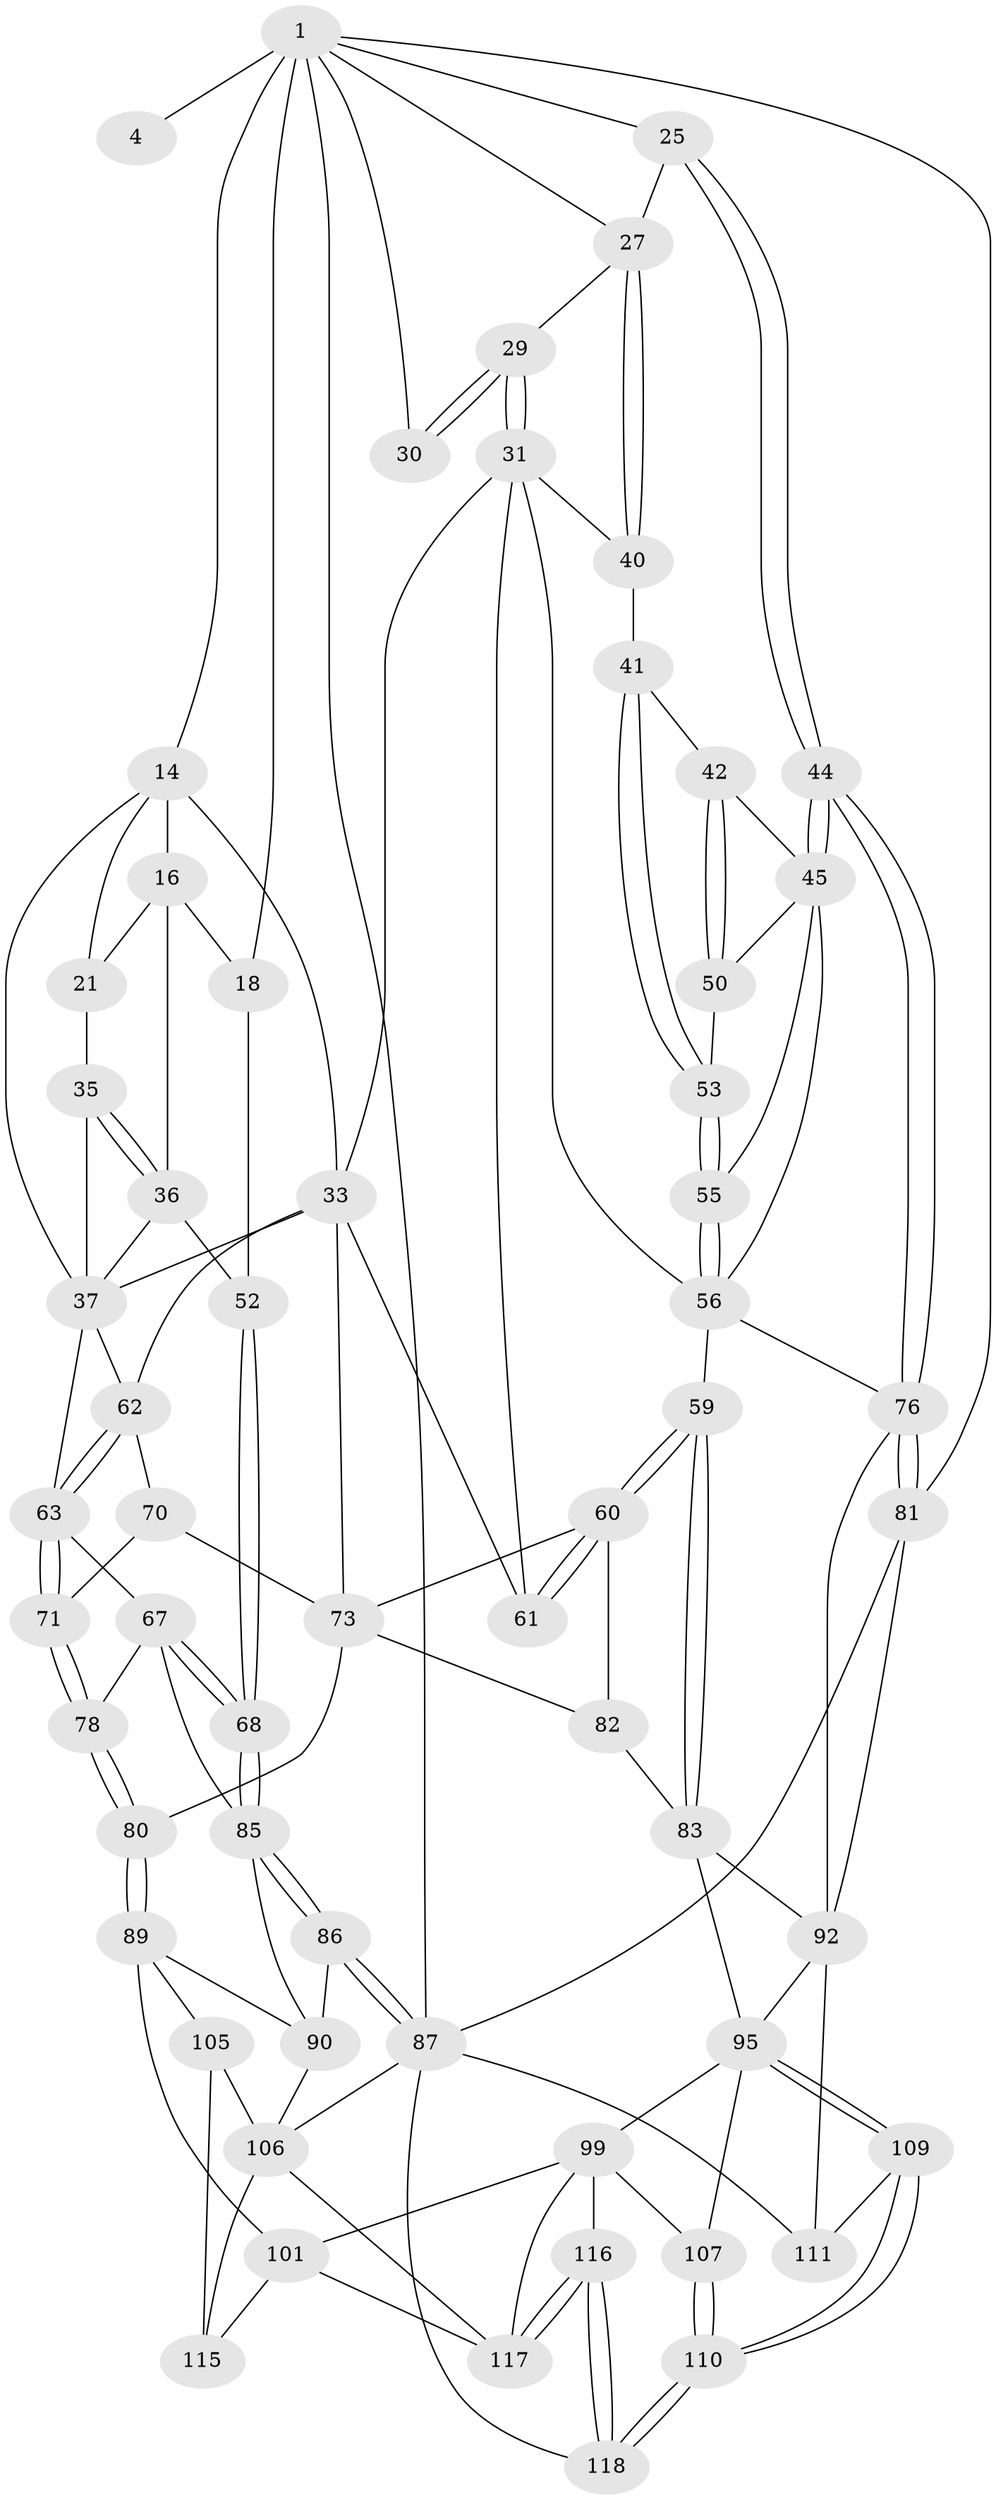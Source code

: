 // original degree distribution, {3: 0.024793388429752067, 4: 0.256198347107438, 5: 0.47107438016528924, 6: 0.24793388429752067}
// Generated by graph-tools (version 1.1) at 2025/16/03/09/25 04:16:52]
// undirected, 60 vertices, 143 edges
graph export_dot {
graph [start="1"]
  node [color=gray90,style=filled];
  1 [pos="+0.621553384773657+0",super="+2+6"];
  4 [pos="+0.32972535919351265+0",super="+5"];
  14 [pos="+0.2585064219406265+0.04484605239446782",super="+15+19"];
  16 [pos="+0.21477679626803697+0.07185141062120096",super="+20+17"];
  18 [pos="+0+0"];
  21 [pos="+0.27398450034391625+0.12468908498402924",super="+24"];
  25 [pos="+1+0",super="+26"];
  27 [pos="+0.7823165689340955+0.18082662408949976",super="+28"];
  29 [pos="+0.5876891441076153+0.2677898369648508"];
  30 [pos="+0.5858428610732902+0.2622911610512934"];
  31 [pos="+0.5949790419936475+0.31315847701497845",super="+47+32"];
  33 [pos="+0.5381343943440366+0.3378242493809426",super="+48"];
  35 [pos="+0.219160654518109+0.2900629451256743"];
  36 [pos="+0.11429671956898577+0.23321092339370478",super="+51"];
  37 [pos="+0.3764275448226748+0.2542918508316229",super="+38"];
  40 [pos="+0.762264010272158+0.2906679353743124"];
  41 [pos="+0.8364636587951859+0.29962047936083774"];
  42 [pos="+0.9092416370382116+0.2703252923914526",super="+43"];
  44 [pos="+1+0.44193357990200305"];
  45 [pos="+1+0.39971515374000016",super="+46+57"];
  50 [pos="+0.9815502789216662+0.37155688507868656"];
  52 [pos="+0+0.3020172778112424"];
  53 [pos="+0.9221238969103129+0.3710750760058906"];
  55 [pos="+0.8623812844676962+0.4307381484965678"];
  56 [pos="+0.7629573907050698+0.4180722523572841",super="+58"];
  59 [pos="+0.6911853198139741+0.5596623838777072"];
  60 [pos="+0.6273887026884463+0.5282415570215498",super="+72"];
  61 [pos="+0.6263102657675796+0.5250113402567829"];
  62 [pos="+0.28634514247100296+0.3765981522665496",super="+66"];
  63 [pos="+0.2201263386680358+0.47871642101515166",super="+64"];
  67 [pos="+0.0829618248784938+0.4854493260096708",super="+79"];
  68 [pos="+0+0.5048037840955268"];
  70 [pos="+0.33459295092593705+0.5161786736326662"];
  71 [pos="+0.22428804736824576+0.49532361075273906"];
  73 [pos="+0.4569362476987498+0.4403972066256929",super="+74"];
  76 [pos="+1+0.6837750078976019",super="+77"];
  78 [pos="+0.22534883687889393+0.5903908753403222"];
  80 [pos="+0.3117253434403342+0.6881983510586088"];
  81 [pos="+1+0.7072474998174766"];
  82 [pos="+0.46713226657294854+0.6644074528571305"];
  83 [pos="+0.6855767355950332+0.6245348225728057",super="+84"];
  85 [pos="+0+0.5738768221655427",super="+88"];
  86 [pos="+0+0.9983011514262187"];
  87 [pos="+0+1",super="+121"];
  89 [pos="+0.3001981550090418+0.7111427924547403",super="+103"];
  90 [pos="+0.21631463315848207+0.7236602736579886",super="+91+104"];
  92 [pos="+0.7476700699064825+0.7106810130090895",super="+94"];
  95 [pos="+0.7344539686625434+0.7878465967835763",super="+96"];
  99 [pos="+0.45762679411113005+0.8765161106867988",super="+100+108"];
  101 [pos="+0.41976194229337466+0.8863642836935414",super="+102"];
  105 [pos="+0.23759377222187505+0.8605979532805007",super="+114"];
  106 [pos="+0.1873933632092047+0.8729111074412426",super="+112"];
  107 [pos="+0.6005718359788194+0.9034269208416985"];
  109 [pos="+0.7381374240328413+0.7951657426812961"];
  110 [pos="+0.6613340537915454+1"];
  111 [pos="+0.8861454430775911+0.9041251897118429"];
  115 [pos="+0.281540910825377+1"];
  116 [pos="+0.6840067445276556+1"];
  117 [pos="+0.654190944781345+1",super="+119"];
  118 [pos="+0.6956827393805171+1"];
  1 -- 4 [weight=3];
  1 -- 14 [weight=2];
  1 -- 81;
  1 -- 18;
  1 -- 87;
  1 -- 25;
  1 -- 27;
  1 -- 30 [weight=2];
  14 -- 16;
  14 -- 21 [weight=2];
  14 -- 33;
  14 -- 37;
  16 -- 36;
  16 -- 21;
  16 -- 18;
  18 -- 52;
  21 -- 35;
  25 -- 44;
  25 -- 44;
  25 -- 27;
  27 -- 40;
  27 -- 40;
  27 -- 29;
  29 -- 30;
  29 -- 30;
  29 -- 31;
  29 -- 31;
  31 -- 40;
  31 -- 56;
  31 -- 33;
  31 -- 61;
  33 -- 37;
  33 -- 73;
  33 -- 61;
  33 -- 62;
  35 -- 36;
  35 -- 36;
  35 -- 37;
  36 -- 52;
  36 -- 37;
  37 -- 62;
  37 -- 63;
  40 -- 41;
  41 -- 42;
  41 -- 53;
  41 -- 53;
  42 -- 50;
  42 -- 50;
  42 -- 45;
  44 -- 45;
  44 -- 45;
  44 -- 76;
  44 -- 76;
  45 -- 50;
  45 -- 56;
  45 -- 55;
  50 -- 53;
  52 -- 68;
  52 -- 68;
  53 -- 55;
  53 -- 55;
  55 -- 56;
  55 -- 56;
  56 -- 59;
  56 -- 76;
  59 -- 60;
  59 -- 60;
  59 -- 83;
  59 -- 83;
  60 -- 61;
  60 -- 61;
  60 -- 73;
  60 -- 82;
  62 -- 63;
  62 -- 63;
  62 -- 70;
  63 -- 71;
  63 -- 71;
  63 -- 67;
  67 -- 68;
  67 -- 68;
  67 -- 78;
  67 -- 85;
  68 -- 85;
  68 -- 85;
  70 -- 71;
  70 -- 73;
  71 -- 78;
  71 -- 78;
  73 -- 80;
  73 -- 82;
  76 -- 81;
  76 -- 81;
  76 -- 92;
  78 -- 80;
  78 -- 80;
  80 -- 89;
  80 -- 89;
  81 -- 87;
  81 -- 92;
  82 -- 83;
  83 -- 92;
  83 -- 95;
  85 -- 86;
  85 -- 86;
  85 -- 90;
  86 -- 87;
  86 -- 87;
  86 -- 90;
  87 -- 111;
  87 -- 118;
  87 -- 106;
  89 -- 90;
  89 -- 105;
  89 -- 101;
  90 -- 106;
  92 -- 95;
  92 -- 111;
  95 -- 109;
  95 -- 109;
  95 -- 107;
  95 -- 99;
  99 -- 101;
  99 -- 117;
  99 -- 107;
  99 -- 116;
  101 -- 117;
  101 -- 115;
  105 -- 106 [weight=2];
  105 -- 115;
  106 -- 115;
  106 -- 117;
  107 -- 110;
  107 -- 110;
  109 -- 110;
  109 -- 110;
  109 -- 111;
  110 -- 118;
  110 -- 118;
  116 -- 117;
  116 -- 117;
  116 -- 118;
  116 -- 118;
}
